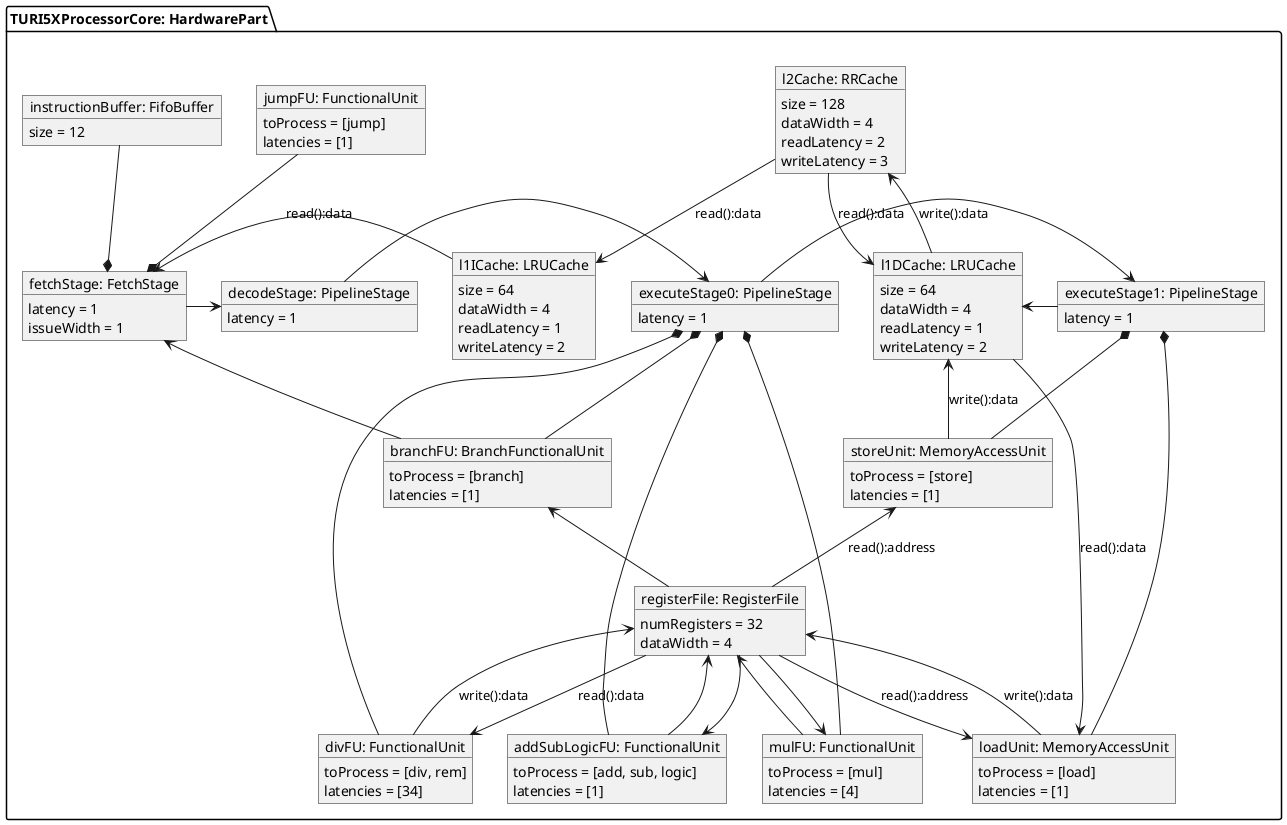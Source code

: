 @startuml
package "TURI5XProcessorCore: HardwarePart" {

    
    object "fetchStage: FetchStage" as fetchStage {
        latency = 1
        issueWidth = 1
    }

    object "instructionBuffer: FifoBuffer" as instructionBuffer {
        size = 12
    }

    object "jumpFU: FunctionalUnit" as jumpFU {
        toProcess = [jump]
        latencies = [1]
    }

    object "decodeStage: PipelineStage" as decodeStage {
        latency = 1
    }

    object "executeStage0: PipelineStage" as executeStage0 {
        latency = 1
    }

    object "addSubLogicFU: FunctionalUnit" as addSubLogicFU {
        toProcess = [add, sub, logic]
        latencies = [1]
    }

    object "branchFU: BranchFunctionalUnit" as branchFU {
        toProcess = [branch]
        latencies = [1]
    }

    object "mulFU: FunctionalUnit" as mulFU {
        toProcess = [mul]
        latencies = [4]
    }

    object "divFU: FunctionalUnit" as divFU {
        toProcess = [div, rem]
        latencies = [34]
    }

    instructionBuffer -down-* fetchStage

    executeStage0 *-down- addSubLogicFU
    executeStage0 *-down- mulFU
    executeStage0 *-down- divFU
    executeStage0 *-down- branchFU

    branchFU -up-> fetchStage
    jumpFU -down-* fetchStage

    object "executeStage1: PipelineStage" as executeStage1 {
        latency = 1
    }

    object "loadUnit: MemoryAccessUnit" as loadUnit {
        toProcess = [load]
        latencies = [1]
    }

    object "storeUnit: MemoryAccessUnit" as storeUnit {
        toProcess = [store]
        latencies = [1]
    }

    executeStage1 *-down- loadUnit
    executeStage1 *-down- storeUnit

    fetchStage -right-> decodeStage
    decodeStage -right-> executeStage0
    executeStage0 -right-> executeStage1

    object "registerFile: RegisterFile" as registerFile {
        numRegisters = 32
        dataWidth = 4
    }

    registerFile -up-> branchFU 

    registerFile -up-> mulFU
    registerFile <-down- mulFU

    registerFile -up-> addSubLogicFU
    registerFile <-down- addSubLogicFU

    registerFile -up-> divFU : "read():data"
    registerFile <-down- divFU : "write():data"

    registerFile -up-> loadUnit : "read():address"
    registerFile <-down- loadUnit : "write():data"

    registerFile -up-> storeUnit : "read():address"

    object "l1ICache: LRUCache" as l1ICache {
        size = 64
        dataWidth = 4
        readLatency = 1
        writeLatency = 2
    }

    object "l1DCache: LRUCache" as l1DCache {
        size = 64
        dataWidth = 4
        readLatency = 1
        writeLatency = 2
    }

    object "l2Cache: RRCache" as l2Cache {
        size = 128
        dataWidth = 4
        readLatency = 2
        writeLatency = 3
    }

    l2Cache --> l1DCache : "read():data"
    l2Cache <-- l1DCache : "write():data"

    l2Cache --> l1ICache : "read():data"

    l1ICache -right-> fetchStage : "read():data"

    l1DCache --> loadUnit : "read():data"
    l1DCache <-- storeUnit : "write():data"

    executeStage1 -right-> l1DCache
    
}

@enduml